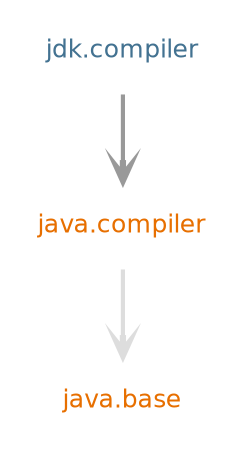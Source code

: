 digraph "jdk.compiler" {
  nodesep=.5;
  ranksep=0.600000;
  pencolor=transparent;
  node [shape=plaintext, fontcolor="#000000", fontname="DejaVuSans", fontsize=12, margin=".2,.2"];
  edge [penwidth=2, color="#999999", arrowhead=open, arrowsize=1];
  {rank=same "java.compiler"}
  subgraph se {
  "java.base" [fontcolor="#e76f00", group=java];
  "java.compiler" [fontcolor="#e76f00", group=java];
  }
  subgraph jdk {
  "jdk.compiler" [fontcolor="#437291", group=jdk];
  }
  "java.compiler" -> "java.base" [color="#dddddd", weight=10];
  "jdk.compiler" -> "java.compiler" [];
}
